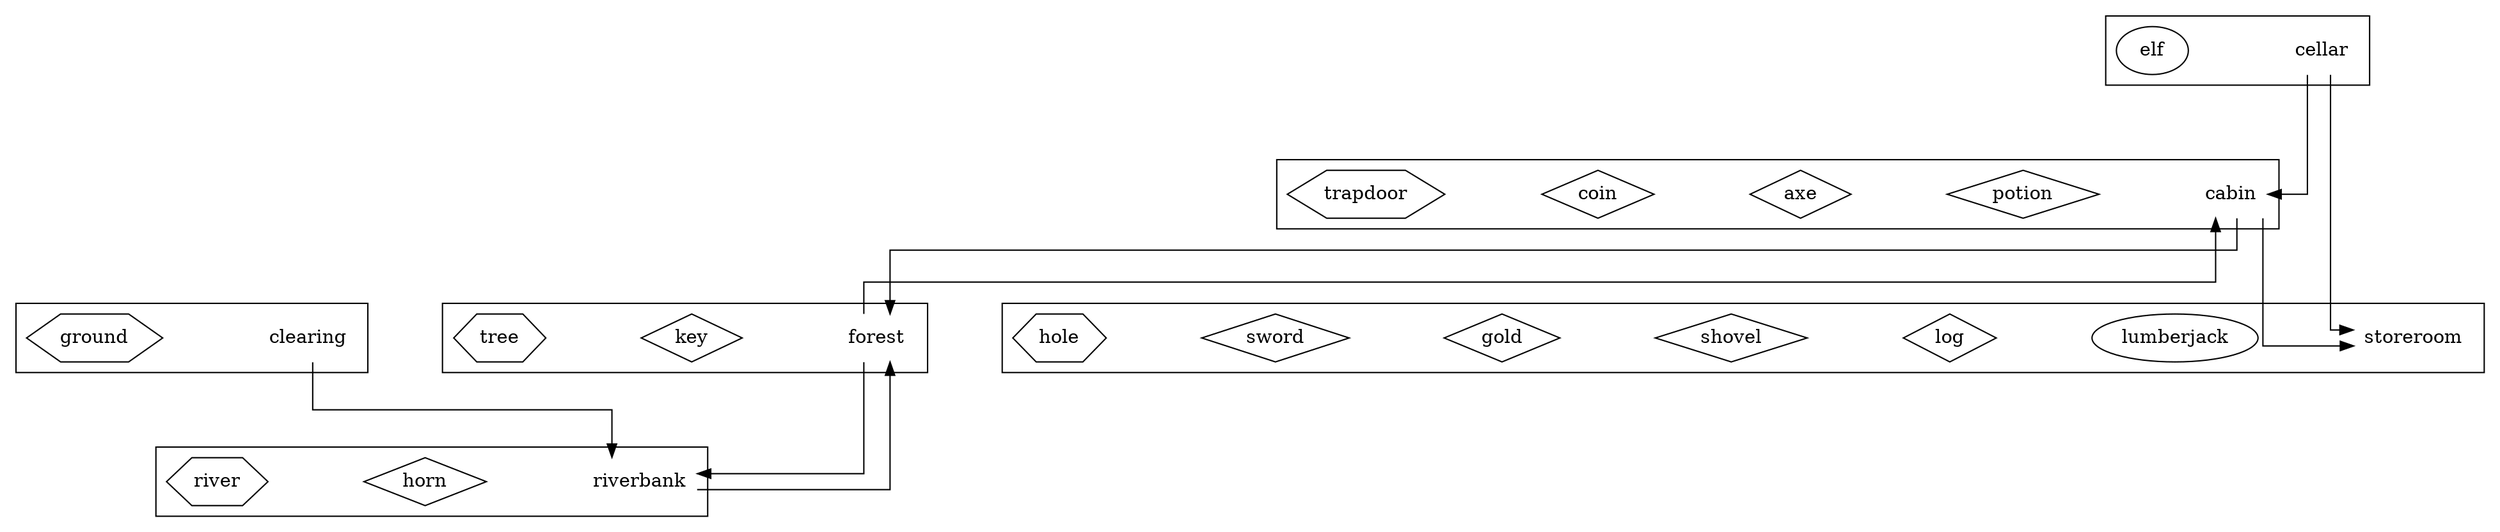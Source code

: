 digraph layout {
    /* ortho splines just makes the arrows into straight lines (rather than curvy ones !) */
    splines = ortho;
    /* space everything out a bit to make it easier to see (for larger models) */
    graph [ranksep="1" nodesep="1"];
    node [shape = "rect"];

    subgraph locations {

        subgraph cluster001 {
            node [shape = "none"];
            cabin [description = "A log cabin in the woods"];
            subgraph artefacts {
                node [shape = "diamond"];
                potion [description = "A bottle of magic potion"];
                axe [description = "A razor sharp axe"];
                coin [description = "A silver coin"];
            }
            subgraph furniture {
                node [shape = "hexagon"];
                trapdoor [description = "A locked wooden trapdoor in the floor"];
            }
        }

        subgraph cluster002 {
            node [shape = "none"];
            forest [description = "A deep dark forest"];
            subgraph artefacts {
                node [shape = "diamond"];
                key [description = "A rusty old key"];
            }
            subgraph furniture {
                node [shape = "hexagon"];
                tree [description = "A tall pine tree"];
            }
        }

        subgraph cluster003 {
            node [shape = "none"];
            cellar [description = "A dusty cellar"]
            subgraph characters {
                node [shape = "ellipse"];
                elf [description = "An angry looking Elf"];
            }
        }

        subgraph cluster004 {
            node [shape = "none"];
            riverbank [description = "A grassy riverbank"]
            subgraph artefacts {
                node [shape = "diamond"];
                horn [description = "An old brass horn"];
            }
            subgraph furniture {
                node [shape = "hexagon"];
                river [description = "A fast flowing river"];
            }
        }

        subgraph cluster005 {
            node [shape = "none"];
            clearing [description = "A clearing in the woods"]
            subgraph furniture {
                node [shape = "hexagon"];
                ground [description = "It looks like the soil has been recently disturbed"];
            }
        }

        subgraph cluster999 {
        node [shape = "none"];
        storeroom [description = "Storage for any entities not placed in the game"]
        subgraph characters {
        node [shape = "ellipse"];
        lumberjack [description = "A burly wood cutter"];
        }
        subgraph artefacts {
        node [shape = "diamond"];
        log [description = "A heavy wooden log"];
        shovel [description = "A sturdy shovel"];
        gold [description = "A big pot of gold"];
        sword [description = "The almighty silver sword"];
        }
        subgraph furniture {
        node [shape = "hexagon"];
        hole [description = "A deep hole in the ground"];
        }
        }
    }

    subgraph paths {
        cabin -> forest;
        cabin -> storeroom;
        forest -> cabin;
        cellar -> cabin;
        cellar -> storeroom;
        forest -> riverbank
        riverbank -> forest
        clearing -> riverbank
    }

}
